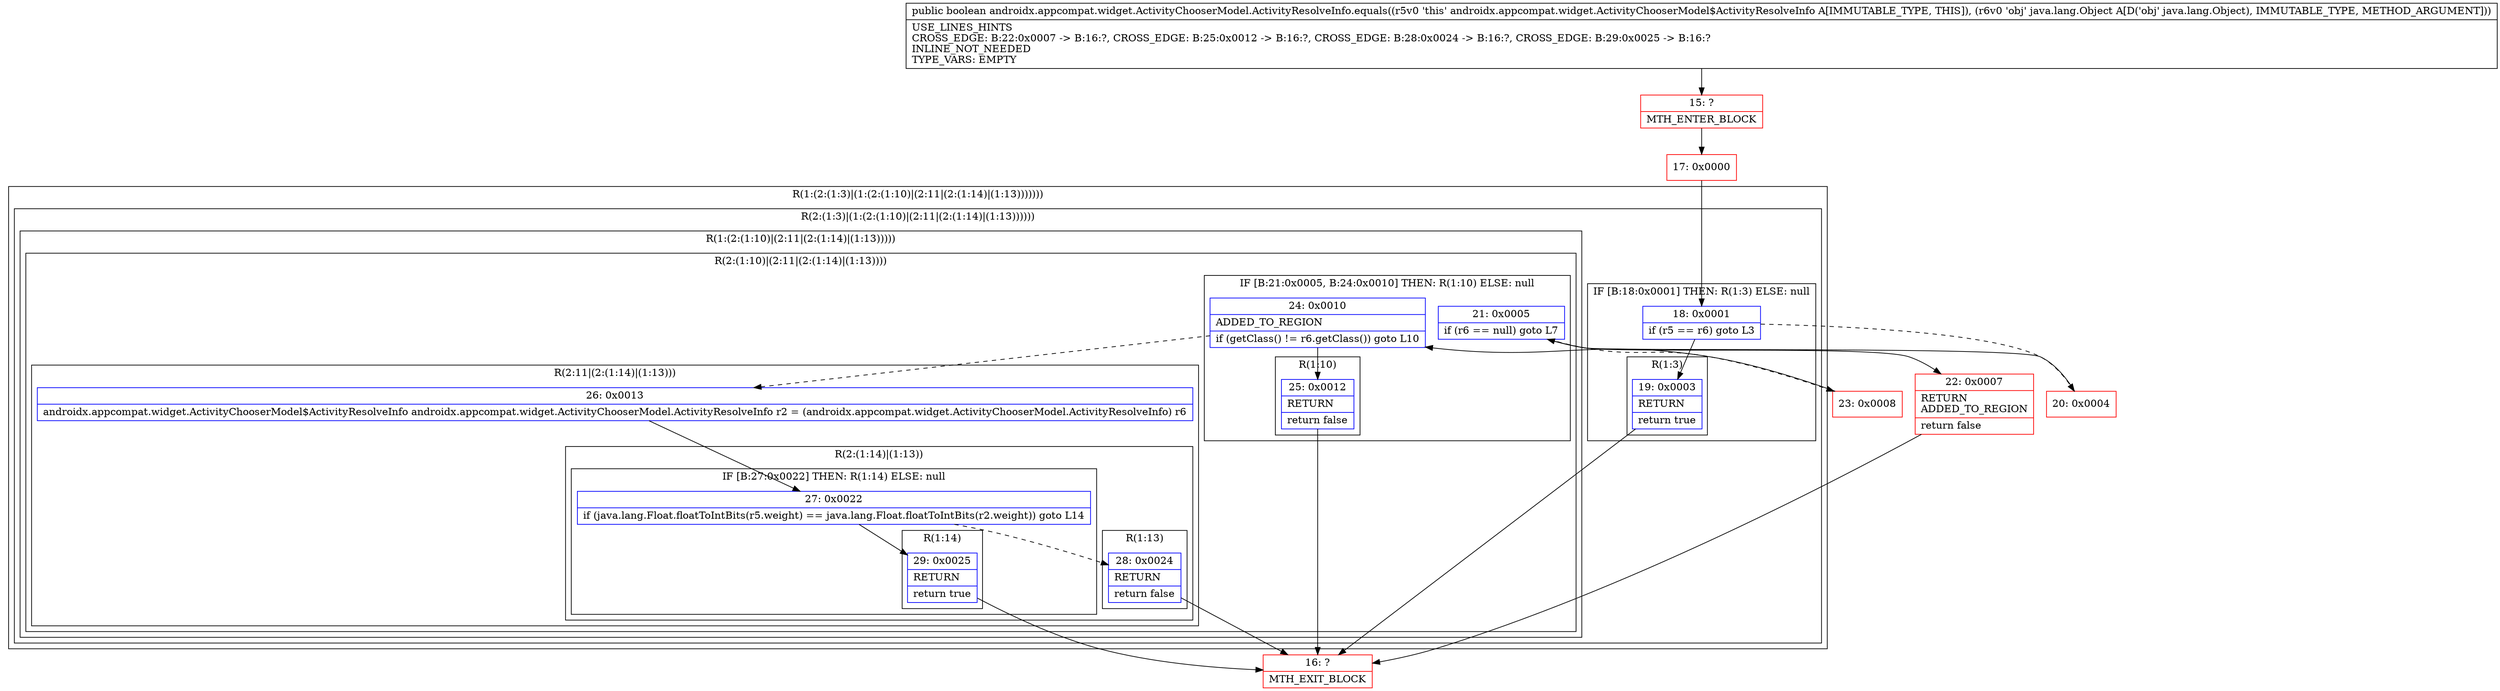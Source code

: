 digraph "CFG forandroidx.appcompat.widget.ActivityChooserModel.ActivityResolveInfo.equals(Ljava\/lang\/Object;)Z" {
subgraph cluster_Region_332921878 {
label = "R(1:(2:(1:3)|(1:(2:(1:10)|(2:11|(2:(1:14)|(1:13)))))))";
node [shape=record,color=blue];
subgraph cluster_Region_49617144 {
label = "R(2:(1:3)|(1:(2:(1:10)|(2:11|(2:(1:14)|(1:13))))))";
node [shape=record,color=blue];
subgraph cluster_IfRegion_1201066363 {
label = "IF [B:18:0x0001] THEN: R(1:3) ELSE: null";
node [shape=record,color=blue];
Node_18 [shape=record,label="{18\:\ 0x0001|if (r5 == r6) goto L3\l}"];
subgraph cluster_Region_247497302 {
label = "R(1:3)";
node [shape=record,color=blue];
Node_19 [shape=record,label="{19\:\ 0x0003|RETURN\l|return true\l}"];
}
}
subgraph cluster_Region_576448724 {
label = "R(1:(2:(1:10)|(2:11|(2:(1:14)|(1:13)))))";
node [shape=record,color=blue];
subgraph cluster_Region_146998975 {
label = "R(2:(1:10)|(2:11|(2:(1:14)|(1:13))))";
node [shape=record,color=blue];
subgraph cluster_IfRegion_2041512917 {
label = "IF [B:21:0x0005, B:24:0x0010] THEN: R(1:10) ELSE: null";
node [shape=record,color=blue];
Node_21 [shape=record,label="{21\:\ 0x0005|if (r6 == null) goto L7\l}"];
Node_24 [shape=record,label="{24\:\ 0x0010|ADDED_TO_REGION\l|if (getClass() != r6.getClass()) goto L10\l}"];
subgraph cluster_Region_1945631876 {
label = "R(1:10)";
node [shape=record,color=blue];
Node_25 [shape=record,label="{25\:\ 0x0012|RETURN\l|return false\l}"];
}
}
subgraph cluster_Region_242347751 {
label = "R(2:11|(2:(1:14)|(1:13)))";
node [shape=record,color=blue];
Node_26 [shape=record,label="{26\:\ 0x0013|androidx.appcompat.widget.ActivityChooserModel$ActivityResolveInfo androidx.appcompat.widget.ActivityChooserModel.ActivityResolveInfo r2 = (androidx.appcompat.widget.ActivityChooserModel.ActivityResolveInfo) r6\l}"];
subgraph cluster_Region_236431206 {
label = "R(2:(1:14)|(1:13))";
node [shape=record,color=blue];
subgraph cluster_IfRegion_585067151 {
label = "IF [B:27:0x0022] THEN: R(1:14) ELSE: null";
node [shape=record,color=blue];
Node_27 [shape=record,label="{27\:\ 0x0022|if (java.lang.Float.floatToIntBits(r5.weight) == java.lang.Float.floatToIntBits(r2.weight)) goto L14\l}"];
subgraph cluster_Region_510770917 {
label = "R(1:14)";
node [shape=record,color=blue];
Node_29 [shape=record,label="{29\:\ 0x0025|RETURN\l|return true\l}"];
}
}
subgraph cluster_Region_524396373 {
label = "R(1:13)";
node [shape=record,color=blue];
Node_28 [shape=record,label="{28\:\ 0x0024|RETURN\l|return false\l}"];
}
}
}
}
}
}
}
Node_15 [shape=record,color=red,label="{15\:\ ?|MTH_ENTER_BLOCK\l}"];
Node_17 [shape=record,color=red,label="{17\:\ 0x0000}"];
Node_16 [shape=record,color=red,label="{16\:\ ?|MTH_EXIT_BLOCK\l}"];
Node_20 [shape=record,color=red,label="{20\:\ 0x0004}"];
Node_22 [shape=record,color=red,label="{22\:\ 0x0007|RETURN\lADDED_TO_REGION\l|return false\l}"];
Node_23 [shape=record,color=red,label="{23\:\ 0x0008}"];
MethodNode[shape=record,label="{public boolean androidx.appcompat.widget.ActivityChooserModel.ActivityResolveInfo.equals((r5v0 'this' androidx.appcompat.widget.ActivityChooserModel$ActivityResolveInfo A[IMMUTABLE_TYPE, THIS]), (r6v0 'obj' java.lang.Object A[D('obj' java.lang.Object), IMMUTABLE_TYPE, METHOD_ARGUMENT]))  | USE_LINES_HINTS\lCROSS_EDGE: B:22:0x0007 \-\> B:16:?, CROSS_EDGE: B:25:0x0012 \-\> B:16:?, CROSS_EDGE: B:28:0x0024 \-\> B:16:?, CROSS_EDGE: B:29:0x0025 \-\> B:16:?\lINLINE_NOT_NEEDED\lTYPE_VARS: EMPTY\l}"];
MethodNode -> Node_15;Node_18 -> Node_19;
Node_18 -> Node_20[style=dashed];
Node_19 -> Node_16;
Node_21 -> Node_22;
Node_21 -> Node_23[style=dashed];
Node_24 -> Node_25;
Node_24 -> Node_26[style=dashed];
Node_25 -> Node_16;
Node_26 -> Node_27;
Node_27 -> Node_28[style=dashed];
Node_27 -> Node_29;
Node_29 -> Node_16;
Node_28 -> Node_16;
Node_15 -> Node_17;
Node_17 -> Node_18;
Node_20 -> Node_21;
Node_22 -> Node_16;
Node_23 -> Node_24;
}

